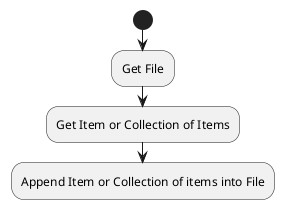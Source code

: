 @startuml
'https://plantuml.com/activity-diagram-beta

start
    :Get File;
    :Get Item or Collection of Items;
    :Append Item or Collection of items into File;
@enduml
